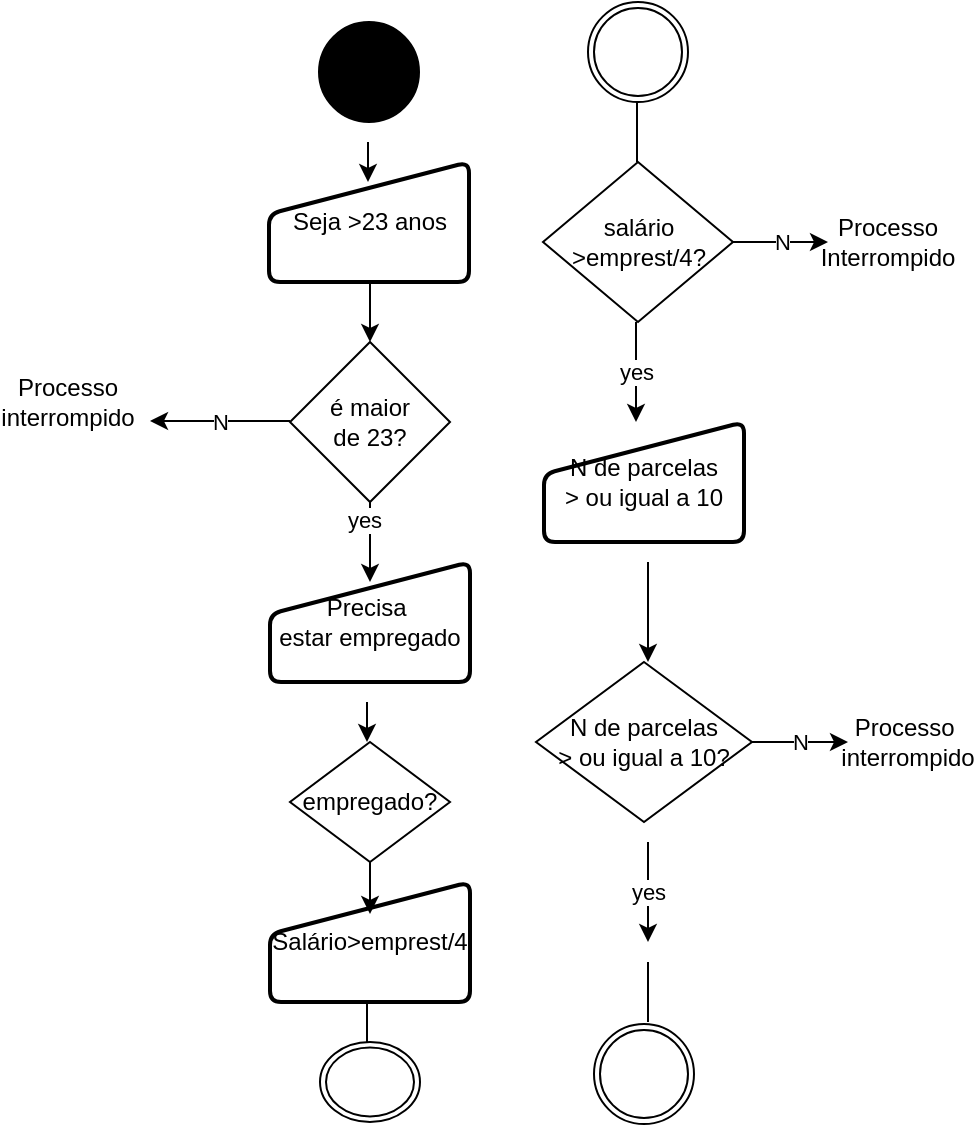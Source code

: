 <mxfile version="12.2.0" type="device" pages="1"><diagram id="FcMPQwovRLIApkOBz142" name="Page-1"><mxGraphModel dx="854" dy="2806" grid="1" gridSize="10" guides="1" tooltips="1" connect="1" arrows="1" fold="1" page="1" pageScale="1" pageWidth="827" pageHeight="1169" math="0" shadow="0"><root><mxCell id="0"/><mxCell id="1" parent="0"/><mxCell id="VIqt_it6vossU-5IN_YE-2" value="" style="shape=mxgraph.bpmn.shape;html=1;verticalLabelPosition=bottom;labelBackgroundColor=#ffffff;verticalAlign=top;align=center;perimeter=ellipsePerimeter;outlineConnect=0;outline=standard;symbol=general;fillColor=#000000;" vertex="1" parent="1"><mxGeometry x="215.5" y="-1720" width="50" height="50" as="geometry"/></mxCell><mxCell id="VIqt_it6vossU-5IN_YE-4" value="Seja &amp;gt;23 anos" style="html=1;strokeWidth=2;shape=manualInput;whiteSpace=wrap;rounded=1;size=26;arcSize=11;fillColor=#FFFFFF;" vertex="1" parent="1"><mxGeometry x="190.5" y="-1650" width="100" height="60" as="geometry"/></mxCell><mxCell id="VIqt_it6vossU-5IN_YE-6" value="Precisa&amp;nbsp;&lt;br&gt;estar empregado" style="html=1;strokeWidth=2;shape=manualInput;whiteSpace=wrap;rounded=1;size=26;arcSize=11;fillColor=#FFFFFF;" vertex="1" parent="1"><mxGeometry x="191" y="-1450" width="100" height="60" as="geometry"/></mxCell><mxCell id="VIqt_it6vossU-5IN_YE-7" value="é maior&lt;br&gt;de 23?" style="rhombus;whiteSpace=wrap;html=1;fillColor=#FFFFFF;" vertex="1" parent="1"><mxGeometry x="201" y="-1560" width="80" height="80" as="geometry"/></mxCell><mxCell id="VIqt_it6vossU-5IN_YE-10" value="N" style="endArrow=classic;html=1;" edge="1" parent="1"><mxGeometry width="50" height="50" relative="1" as="geometry"><mxPoint x="201" y="-1520.5" as="sourcePoint"/><mxPoint x="131" y="-1520.5" as="targetPoint"/></mxGeometry></mxCell><mxCell id="VIqt_it6vossU-5IN_YE-13" value="yes" style="endArrow=classic;html=1;exitX=0.5;exitY=1;exitDx=0;exitDy=0;" edge="1" parent="1" source="VIqt_it6vossU-5IN_YE-7"><mxGeometry x="-0.57" y="-3" width="50" height="50" relative="1" as="geometry"><mxPoint x="280" y="-1330" as="sourcePoint"/><mxPoint x="241" y="-1440" as="targetPoint"/><mxPoint as="offset"/></mxGeometry></mxCell><mxCell id="VIqt_it6vossU-5IN_YE-14" value="Salário&amp;gt;emprest/4" style="html=1;strokeWidth=2;shape=manualInput;whiteSpace=wrap;rounded=1;size=26;arcSize=11;fillColor=#FFFFFF;" vertex="1" parent="1"><mxGeometry x="191" y="-1290" width="100" height="60" as="geometry"/></mxCell><mxCell id="VIqt_it6vossU-5IN_YE-16" value="" style="shape=mxgraph.bpmn.shape;html=1;verticalLabelPosition=bottom;labelBackgroundColor=#ffffff;verticalAlign=top;align=center;perimeter=ellipsePerimeter;outlineConnect=0;outline=throwing;symbol=general;fillColor=#FFFFFF;" vertex="1" parent="1"><mxGeometry x="216" y="-1210" width="50" height="40" as="geometry"/></mxCell><mxCell id="VIqt_it6vossU-5IN_YE-19" value="" style="endArrow=none;html=1;" edge="1" parent="1"><mxGeometry width="50" height="50" relative="1" as="geometry"><mxPoint x="239.5" y="-1210" as="sourcePoint"/><mxPoint x="239.5" y="-1230" as="targetPoint"/></mxGeometry></mxCell><mxCell id="VIqt_it6vossU-5IN_YE-20" value="" style="shape=mxgraph.bpmn.shape;html=1;verticalLabelPosition=bottom;labelBackgroundColor=#ffffff;verticalAlign=top;align=center;perimeter=ellipsePerimeter;outlineConnect=0;outline=throwing;symbol=general;fillColor=#FFFFFF;" vertex="1" parent="1"><mxGeometry x="350" y="-1730" width="50" height="50" as="geometry"/></mxCell><mxCell id="VIqt_it6vossU-5IN_YE-21" value="" style="endArrow=none;html=1;" edge="1" parent="1"><mxGeometry width="50" height="50" relative="1" as="geometry"><mxPoint x="374.5" y="-1650" as="sourcePoint"/><mxPoint x="374.5" y="-1680" as="targetPoint"/></mxGeometry></mxCell><mxCell id="VIqt_it6vossU-5IN_YE-23" value="salário&lt;br&gt;&amp;gt;emprest/4?" style="rhombus;whiteSpace=wrap;html=1;fillColor=#FFFFFF;" vertex="1" parent="1"><mxGeometry x="327.5" y="-1650" width="95" height="80" as="geometry"/></mxCell><mxCell id="VIqt_it6vossU-5IN_YE-25" value="yes" style="endArrow=classic;html=1;" edge="1" parent="1"><mxGeometry width="50" height="50" relative="1" as="geometry"><mxPoint x="374" y="-1570" as="sourcePoint"/><mxPoint x="374" y="-1520" as="targetPoint"/></mxGeometry></mxCell><mxCell id="VIqt_it6vossU-5IN_YE-26" value="N" style="endArrow=classic;html=1;exitX=1;exitY=0.5;exitDx=0;exitDy=0;" edge="1" parent="1" source="VIqt_it6vossU-5IN_YE-23"><mxGeometry width="50" height="50" relative="1" as="geometry"><mxPoint x="420" y="-1580" as="sourcePoint"/><mxPoint x="470" y="-1610" as="targetPoint"/></mxGeometry></mxCell><mxCell id="VIqt_it6vossU-5IN_YE-27" value="Processo interrompido&lt;br&gt;" style="text;html=1;strokeColor=none;fillColor=none;align=center;verticalAlign=middle;whiteSpace=wrap;rounded=0;" vertex="1" parent="1"><mxGeometry x="70" y="-1540" width="40" height="20" as="geometry"/></mxCell><mxCell id="VIqt_it6vossU-5IN_YE-28" value="Processo&lt;br&gt;Interrompido" style="text;html=1;strokeColor=none;fillColor=none;align=center;verticalAlign=middle;whiteSpace=wrap;rounded=0;" vertex="1" parent="1"><mxGeometry x="480" y="-1620" width="40" height="20" as="geometry"/></mxCell><mxCell id="VIqt_it6vossU-5IN_YE-29" value="N de parcelas&lt;br&gt;&amp;gt; ou igual a 10" style="html=1;strokeWidth=2;shape=manualInput;whiteSpace=wrap;rounded=1;size=26;arcSize=11;fillColor=#FFFFFF;" vertex="1" parent="1"><mxGeometry x="328" y="-1520" width="100" height="60" as="geometry"/></mxCell><mxCell id="VIqt_it6vossU-5IN_YE-31" value="" style="endArrow=classic;html=1;" edge="1" parent="1"><mxGeometry width="50" height="50" relative="1" as="geometry"><mxPoint x="380" y="-1450" as="sourcePoint"/><mxPoint x="380" y="-1400" as="targetPoint"/></mxGeometry></mxCell><mxCell id="VIqt_it6vossU-5IN_YE-33" value="N de parcelas&lt;br&gt;&amp;gt; ou igual a 10?" style="rhombus;whiteSpace=wrap;html=1;fillColor=#FFFFFF;" vertex="1" parent="1"><mxGeometry x="324" y="-1400" width="108" height="80" as="geometry"/></mxCell><mxCell id="VIqt_it6vossU-5IN_YE-34" value="N" style="endArrow=classic;html=1;exitX=1;exitY=0.5;exitDx=0;exitDy=0;" edge="1" parent="1" source="VIqt_it6vossU-5IN_YE-33"><mxGeometry width="50" height="50" relative="1" as="geometry"><mxPoint x="430" y="-1330" as="sourcePoint"/><mxPoint x="480" y="-1360" as="targetPoint"/></mxGeometry></mxCell><mxCell id="VIqt_it6vossU-5IN_YE-35" value="yes" style="endArrow=classic;html=1;" edge="1" parent="1"><mxGeometry width="50" height="50" relative="1" as="geometry"><mxPoint x="380" y="-1310" as="sourcePoint"/><mxPoint x="380" y="-1260" as="targetPoint"/></mxGeometry></mxCell><mxCell id="VIqt_it6vossU-5IN_YE-36" value="" style="shape=mxgraph.bpmn.shape;html=1;verticalLabelPosition=bottom;labelBackgroundColor=#ffffff;verticalAlign=top;align=center;perimeter=ellipsePerimeter;outlineConnect=0;outline=throwing;symbol=general;fillColor=#FFFFFF;" vertex="1" parent="1"><mxGeometry x="353" y="-1219" width="50" height="50" as="geometry"/></mxCell><mxCell id="VIqt_it6vossU-5IN_YE-37" value="" style="endArrow=none;html=1;" edge="1" parent="1"><mxGeometry width="50" height="50" relative="1" as="geometry"><mxPoint x="380" y="-1220" as="sourcePoint"/><mxPoint x="380" y="-1250" as="targetPoint"/></mxGeometry></mxCell><mxCell id="VIqt_it6vossU-5IN_YE-38" style="edgeStyle=orthogonalEdgeStyle;rounded=0;orthogonalLoop=1;jettySize=auto;html=1;exitX=0.5;exitY=1;exitDx=0;exitDy=0;" edge="1" parent="1" source="VIqt_it6vossU-5IN_YE-36" target="VIqt_it6vossU-5IN_YE-36"><mxGeometry relative="1" as="geometry"/></mxCell><mxCell id="VIqt_it6vossU-5IN_YE-39" value="Processo&amp;nbsp;&lt;br&gt;interrompido" style="text;html=1;strokeColor=none;fillColor=none;align=center;verticalAlign=middle;whiteSpace=wrap;rounded=0;" vertex="1" parent="1"><mxGeometry x="490" y="-1370" width="40" height="20" as="geometry"/></mxCell><mxCell id="VIqt_it6vossU-5IN_YE-40" value="" style="endArrow=classic;html=1;" edge="1" parent="1"><mxGeometry width="50" height="50" relative="1" as="geometry"><mxPoint x="240" y="-1660" as="sourcePoint"/><mxPoint x="240" y="-1640" as="targetPoint"/></mxGeometry></mxCell><mxCell id="VIqt_it6vossU-5IN_YE-41" value="" style="endArrow=classic;html=1;" edge="1" parent="1"><mxGeometry width="50" height="50" relative="1" as="geometry"><mxPoint x="241" y="-1590" as="sourcePoint"/><mxPoint x="241" y="-1560" as="targetPoint"/></mxGeometry></mxCell><mxCell id="VIqt_it6vossU-5IN_YE-42" value="" style="endArrow=classic;html=1;" edge="1" parent="1"><mxGeometry width="50" height="50" relative="1" as="geometry"><mxPoint x="239.5" y="-1380" as="sourcePoint"/><mxPoint x="239.5" y="-1360" as="targetPoint"/></mxGeometry></mxCell><mxCell id="VIqt_it6vossU-5IN_YE-43" value="empregado?" style="rhombus;whiteSpace=wrap;html=1;fillColor=#FFFFFF;" vertex="1" parent="1"><mxGeometry x="201" y="-1360" width="80" height="60" as="geometry"/></mxCell><mxCell id="VIqt_it6vossU-5IN_YE-45" value="" style="endArrow=classic;html=1;exitX=0.5;exitY=1;exitDx=0;exitDy=0;" edge="1" parent="1" source="VIqt_it6vossU-5IN_YE-43"><mxGeometry width="50" height="50" relative="1" as="geometry"><mxPoint x="220" y="-1260" as="sourcePoint"/><mxPoint x="241" y="-1274" as="targetPoint"/></mxGeometry></mxCell></root></mxGraphModel></diagram></mxfile>